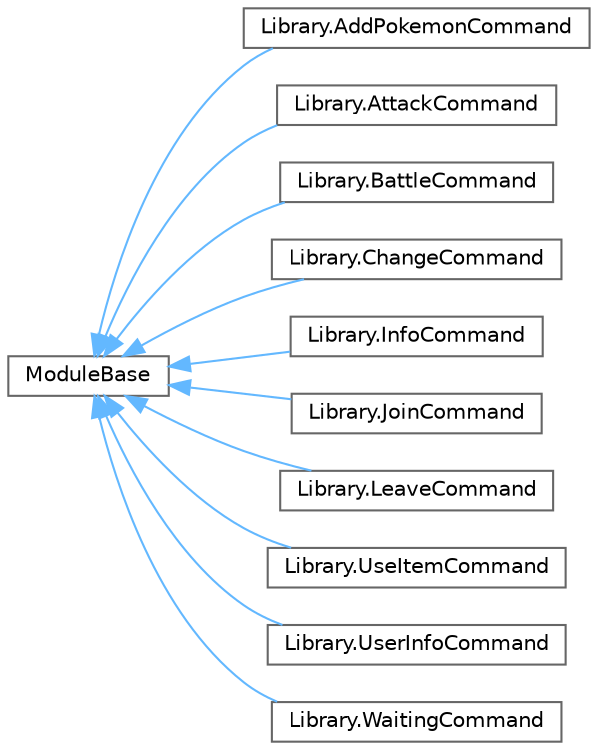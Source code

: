 digraph "Graphical Class Hierarchy"
{
 // INTERACTIVE_SVG=YES
 // LATEX_PDF_SIZE
  bgcolor="transparent";
  edge [fontname=Helvetica,fontsize=10,labelfontname=Helvetica,labelfontsize=10];
  node [fontname=Helvetica,fontsize=10,shape=box,height=0.2,width=0.4];
  rankdir="LR";
  Node0 [id="Node000000",label="ModuleBase",height=0.2,width=0.4,color="grey40", fillcolor="white", style="filled",URL="$classModuleBase.html",tooltip=" "];
  Node0 -> Node1 [id="edge9_Node000000_Node000001",dir="back",color="steelblue1",style="solid",tooltip=" "];
  Node1 [id="Node000001",label="Library.AddPokemonCommand",height=0.2,width=0.4,color="grey40", fillcolor="white", style="filled",URL="$classLibrary_1_1AddPokemonCommand.html",tooltip="Esta es la clase AddPokemonCommand. Se encarga de gestionar el agrego de Pokémon con los parámetros r..."];
  Node0 -> Node2 [id="edge10_Node000000_Node000002",dir="back",color="steelblue1",style="solid",tooltip=" "];
  Node2 [id="Node000002",label="Library.AttackCommand",height=0.2,width=0.4,color="grey40", fillcolor="white", style="filled",URL="$classLibrary_1_1AttackCommand.html",tooltip="Esta es la clase AttackCommand. Se encarga de gestionar un ataque con los parámetros recibidos por el..."];
  Node0 -> Node3 [id="edge11_Node000000_Node000003",dir="back",color="steelblue1",style="solid",tooltip=" "];
  Node3 [id="Node000003",label="Library.BattleCommand",height=0.2,width=0.4,color="grey40", fillcolor="white", style="filled",URL="$classLibrary_1_1BattleCommand.html",tooltip="Esta clase implementa el comando 'battle' del bot. Este comando une al jugador que envía el mensaje c..."];
  Node0 -> Node4 [id="edge12_Node000000_Node000004",dir="back",color="steelblue1",style="solid",tooltip=" "];
  Node4 [id="Node000004",label="Library.ChangeCommand",height=0.2,width=0.4,color="grey40", fillcolor="white", style="filled",URL="$classLibrary_1_1ChangeCommand.html",tooltip="Esta es la clase ChangeCommand. Se encarga de gestionar el cambio de Pokémon actual con los parámetro..."];
  Node0 -> Node5 [id="edge13_Node000000_Node000005",dir="back",color="steelblue1",style="solid",tooltip=" "];
  Node5 [id="Node000005",label="Library.InfoCommand",height=0.2,width=0.4,color="grey40", fillcolor="white", style="filled",URL="$classLibrary_1_1InfoCommand.html",tooltip="Esta es la clase InfoCommand. Devuelve al usuario los comandos disponibles."];
  Node0 -> Node6 [id="edge14_Node000000_Node000006",dir="back",color="steelblue1",style="solid",tooltip=" "];
  Node6 [id="Node000006",label="Library.JoinCommand",height=0.2,width=0.4,color="grey40", fillcolor="white", style="filled",URL="$classLibrary_1_1JoinCommand.html",tooltip="Esta clase implementa el comando 'join' del bot. Este comando une al jugador que envía el mensaje a l..."];
  Node0 -> Node7 [id="edge15_Node000000_Node000007",dir="back",color="steelblue1",style="solid",tooltip=" "];
  Node7 [id="Node000007",label="Library.LeaveCommand",height=0.2,width=0.4,color="grey40", fillcolor="white", style="filled",URL="$classLibrary_1_1LeaveCommand.html",tooltip="Esta clase implementa el comando 'leave' del bot. Este comando remueve el jugador que envía el mensaj..."];
  Node0 -> Node8 [id="edge16_Node000000_Node000008",dir="back",color="steelblue1",style="solid",tooltip=" "];
  Node8 [id="Node000008",label="Library.UseItemCommand",height=0.2,width=0.4,color="grey40", fillcolor="white", style="filled",URL="$classLibrary_1_1UseItemCommand.html",tooltip="Esta es la clase UseItemCommand. Se encarga de gestionar el uso de item con los parámetros recibidos ..."];
  Node0 -> Node9 [id="edge17_Node000000_Node000009",dir="back",color="steelblue1",style="solid",tooltip=" "];
  Node9 [id="Node000009",label="Library.UserInfoCommand",height=0.2,width=0.4,color="grey40", fillcolor="white", style="filled",URL="$classLibrary_1_1UserInfoCommand.html",tooltip="Esta clase implementa el comando 'userinfo', alias 'who' o 'whois' del bot. Este comando retorna info..."];
  Node0 -> Node10 [id="edge18_Node000000_Node000010",dir="back",color="steelblue1",style="solid",tooltip=" "];
  Node10 [id="Node000010",label="Library.WaitingCommand",height=0.2,width=0.4,color="grey40", fillcolor="white", style="filled",URL="$classLibrary_1_1WaitingCommand.html",tooltip="Esta clase implementa el comando 'waitinglist' del bot. Este comando muestra la lista de jugadores es..."];
}
